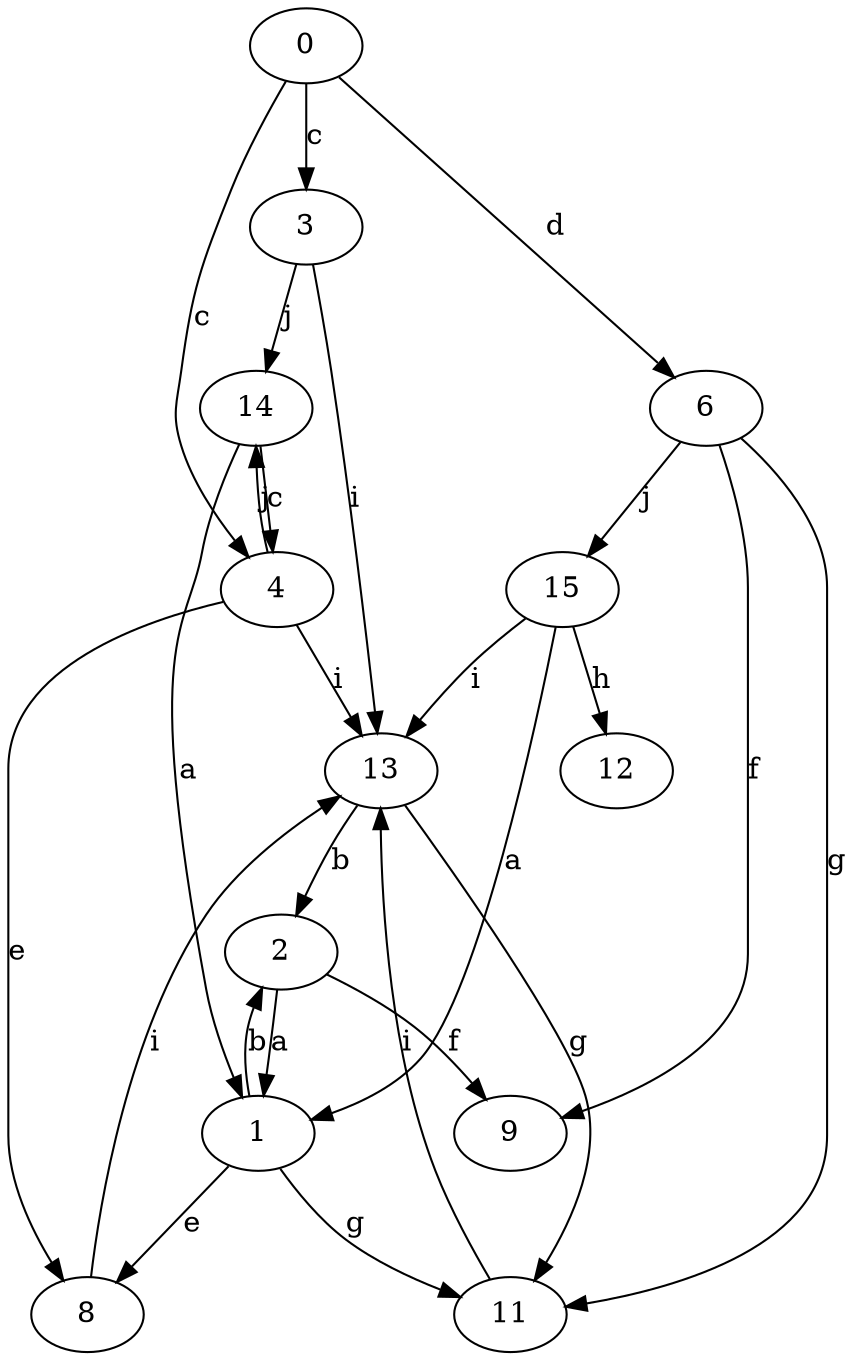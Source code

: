 strict digraph  {
0;
1;
2;
3;
4;
6;
8;
9;
11;
12;
13;
14;
15;
0 -> 3  [label=c];
0 -> 4  [label=c];
0 -> 6  [label=d];
1 -> 2  [label=b];
1 -> 8  [label=e];
1 -> 11  [label=g];
2 -> 1  [label=a];
2 -> 9  [label=f];
3 -> 13  [label=i];
3 -> 14  [label=j];
4 -> 8  [label=e];
4 -> 13  [label=i];
4 -> 14  [label=j];
6 -> 9  [label=f];
6 -> 11  [label=g];
6 -> 15  [label=j];
8 -> 13  [label=i];
11 -> 13  [label=i];
13 -> 2  [label=b];
13 -> 11  [label=g];
14 -> 1  [label=a];
14 -> 4  [label=c];
15 -> 1  [label=a];
15 -> 12  [label=h];
15 -> 13  [label=i];
}
